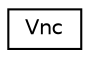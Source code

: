 digraph "Representación gráfica de la clase"
{
  edge [fontname="Helvetica",fontsize="10",labelfontname="Helvetica",labelfontsize="10"];
  node [fontname="Helvetica",fontsize="10",shape=record];
  rankdir="LR";
  Node1 [label="Vnc",height=0.2,width=0.4,color="black", fillcolor="white", style="filled",URL="$classVnc.html",tooltip="Clase encargada de enlazar la conexion, hecha en la clase ClientConnectionRFB con la clase encargada ..."];
}
